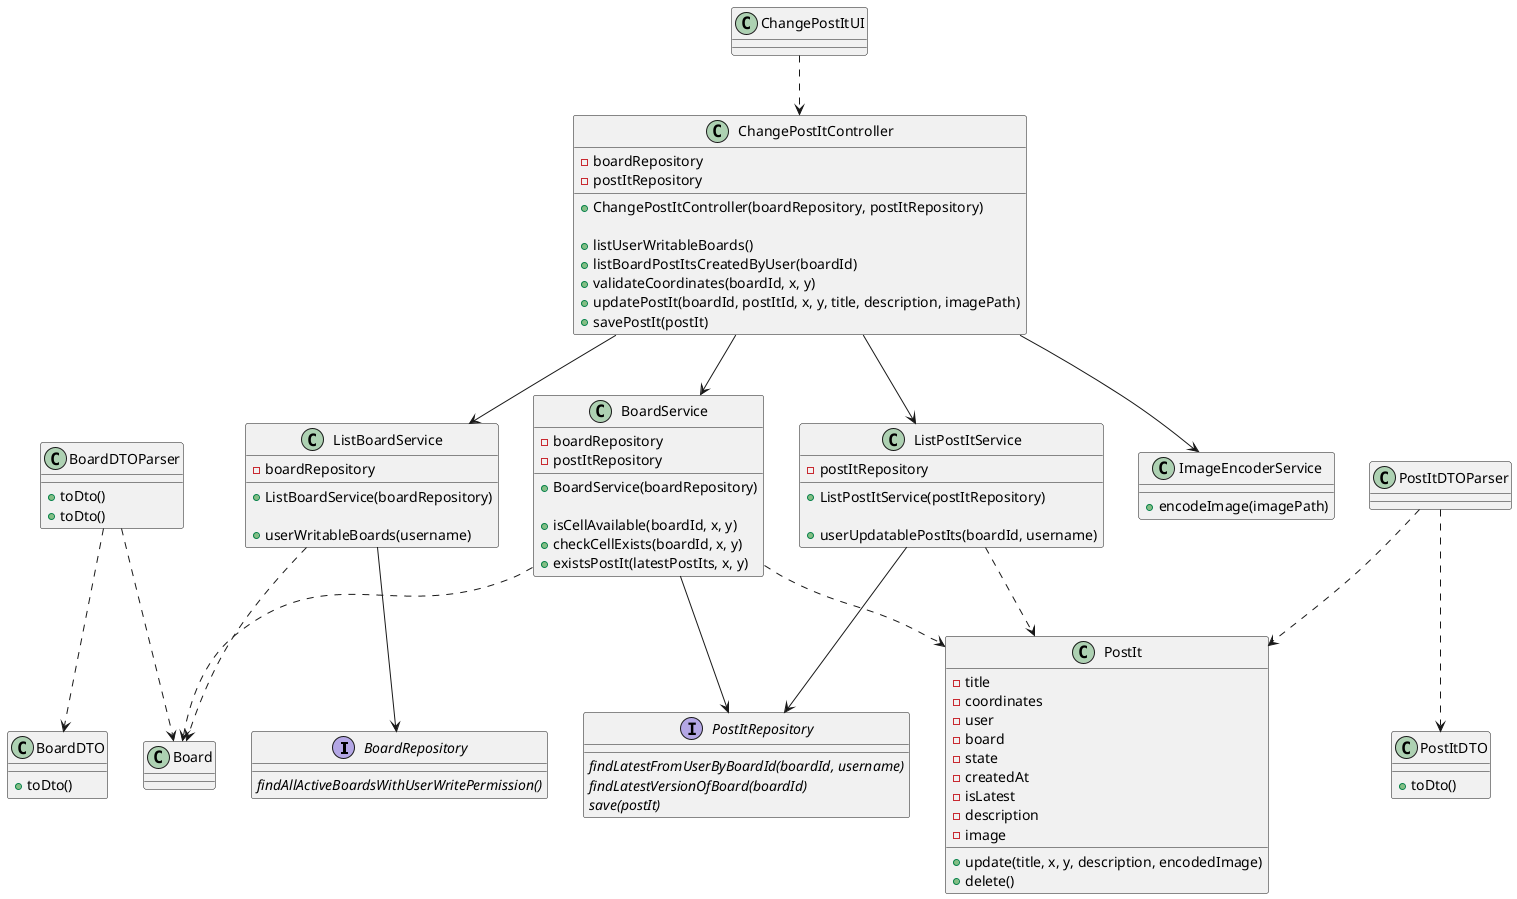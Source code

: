 @startuml US3007_CD

interface BoardRepository {
  {abstract} findAllActiveBoardsWithUserWritePermission()
}

interface PostItRepository {
  {abstract} findLatestFromUserByBoardId(boardId, username)
  {abstract} findLatestVersionOfBoard(boardId)
  {abstract} save(postIt)
}

class ListBoardService {
  - boardRepository

  + ListBoardService(boardRepository)

  + userWritableBoards(username)
}

class ListPostItService {
  - postItRepository

  + ListPostItService(postItRepository)

  + userUpdatablePostIts(boardId, username)
}

class ImageEncoderService {
  + encodeImage(imagePath)
}

class BoardService {
  - boardRepository
  - postItRepository

  + BoardService(boardRepository)

  + isCellAvailable(boardId, x, y)
  + checkCellExists(boardId, x, y)
  + existsPostIt(latestPostIts, x, y)
}

class ChangePostItUI {}

class ChangePostItController {
  - boardRepository
  - postItRepository

  + ChangePostItController(boardRepository, postItRepository)

  + listUserWritableBoards()
  + listBoardPostItsCreatedByUser(boardId)
  + validateCoordinates(boardId, x, y)
  + updatePostIt(boardId, postItId, x, y, title, description, imagePath)
  + savePostIt(postIt)
}

class PostIt {
  - title
  - coordinates
  - user
  - board
  - state
  - createdAt
  - isLatest
  - description
  - image

  + update(title, x, y, description, encodedImage)
  + delete()
}

class PostItDTO {
  + toDto()
}

class BoardDTOParser {
  + toDto()
}

class Board {
}


class BoardDTO {
  + toDto()
}

class BoardDTOParser {
  + toDto()
}


ChangePostItUI ..> ChangePostItController
ChangePostItController --> ListBoardService
ChangePostItController --> BoardService
ChangePostItController --> ListPostItService
ChangePostItController --> ImageEncoderService

ListBoardService ..> Board
ListBoardService --> BoardRepository
BoardService --> PostItRepository
ListPostItService --> PostItRepository

BoardService ..> PostIt
ListPostItService ..> PostIt
BoardService ..> Board
BoardDTOParser ..> BoardDTO
BoardDTOParser ..> Board

PostItDTOParser ..> PostItDTO
PostItDTOParser ..> PostIt

@enduml
